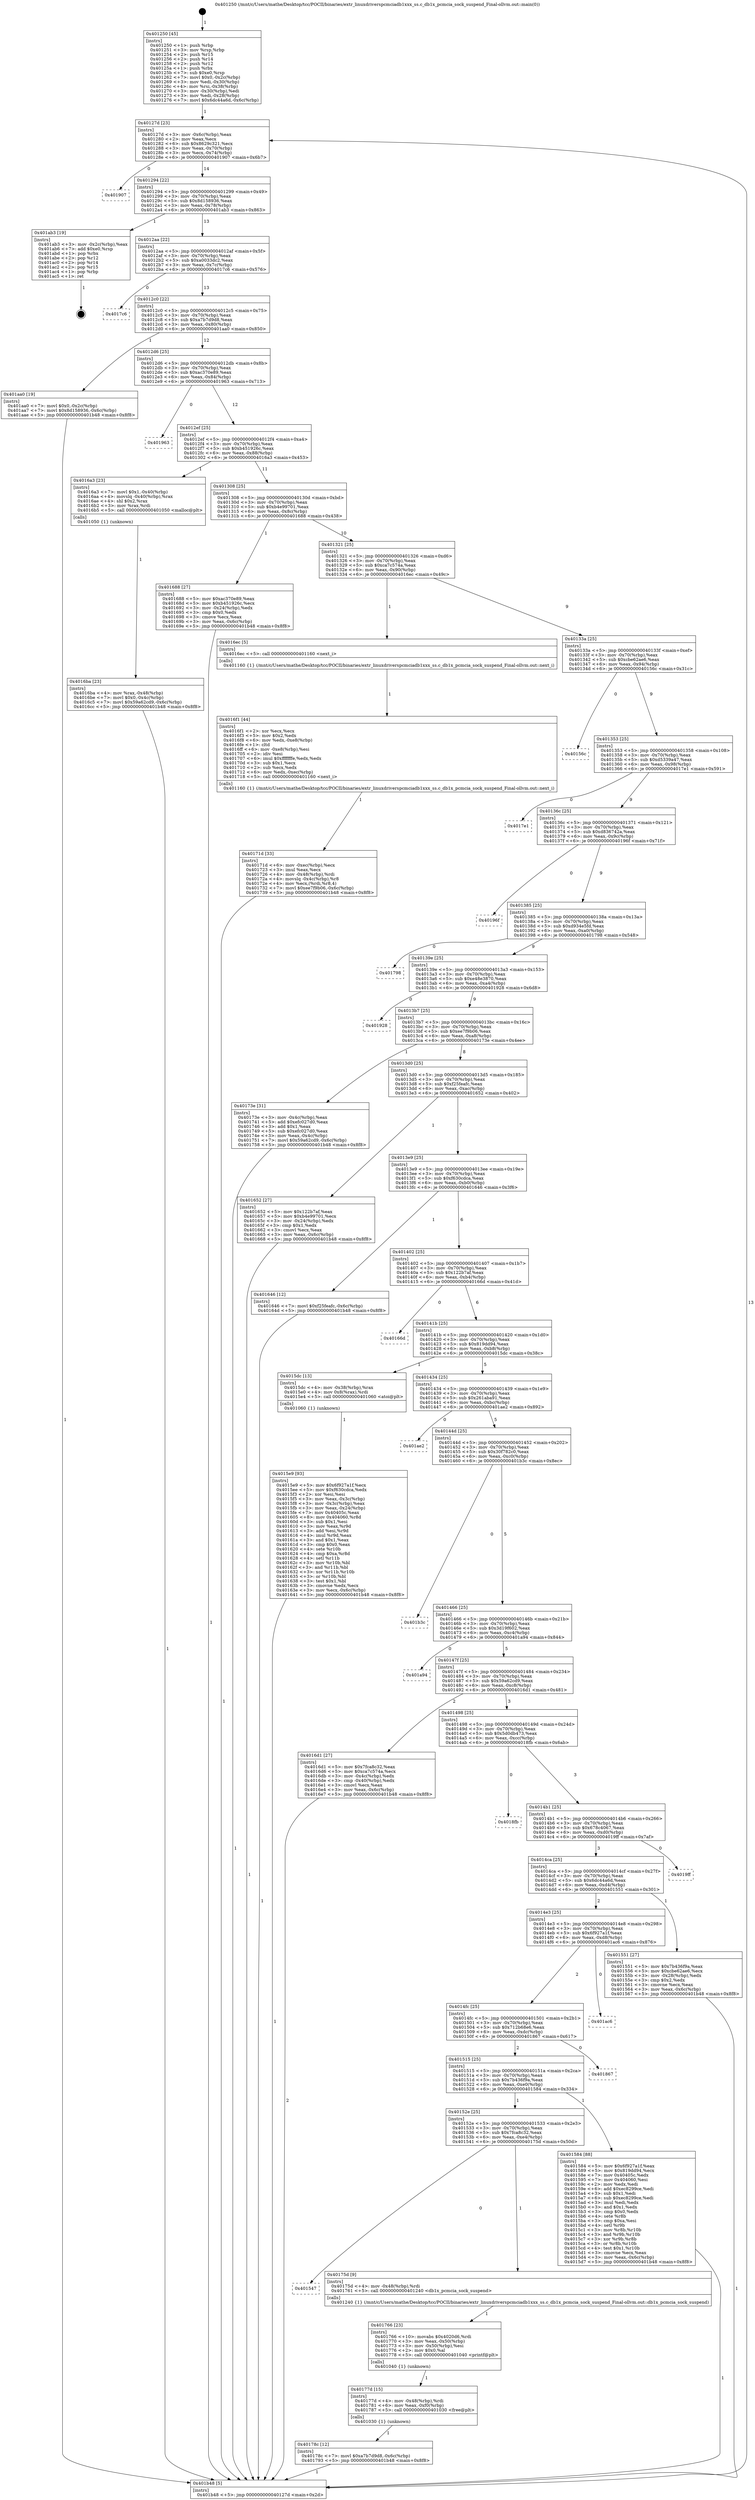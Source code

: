 digraph "0x401250" {
  label = "0x401250 (/mnt/c/Users/mathe/Desktop/tcc/POCII/binaries/extr_linuxdriverspcmciadb1xxx_ss.c_db1x_pcmcia_sock_suspend_Final-ollvm.out::main(0))"
  labelloc = "t"
  node[shape=record]

  Entry [label="",width=0.3,height=0.3,shape=circle,fillcolor=black,style=filled]
  "0x40127d" [label="{
     0x40127d [23]\l
     | [instrs]\l
     &nbsp;&nbsp;0x40127d \<+3\>: mov -0x6c(%rbp),%eax\l
     &nbsp;&nbsp;0x401280 \<+2\>: mov %eax,%ecx\l
     &nbsp;&nbsp;0x401282 \<+6\>: sub $0x8629c321,%ecx\l
     &nbsp;&nbsp;0x401288 \<+3\>: mov %eax,-0x70(%rbp)\l
     &nbsp;&nbsp;0x40128b \<+3\>: mov %ecx,-0x74(%rbp)\l
     &nbsp;&nbsp;0x40128e \<+6\>: je 0000000000401907 \<main+0x6b7\>\l
  }"]
  "0x401907" [label="{
     0x401907\l
  }", style=dashed]
  "0x401294" [label="{
     0x401294 [22]\l
     | [instrs]\l
     &nbsp;&nbsp;0x401294 \<+5\>: jmp 0000000000401299 \<main+0x49\>\l
     &nbsp;&nbsp;0x401299 \<+3\>: mov -0x70(%rbp),%eax\l
     &nbsp;&nbsp;0x40129c \<+5\>: sub $0x8d158936,%eax\l
     &nbsp;&nbsp;0x4012a1 \<+3\>: mov %eax,-0x78(%rbp)\l
     &nbsp;&nbsp;0x4012a4 \<+6\>: je 0000000000401ab3 \<main+0x863\>\l
  }"]
  Exit [label="",width=0.3,height=0.3,shape=circle,fillcolor=black,style=filled,peripheries=2]
  "0x401ab3" [label="{
     0x401ab3 [19]\l
     | [instrs]\l
     &nbsp;&nbsp;0x401ab3 \<+3\>: mov -0x2c(%rbp),%eax\l
     &nbsp;&nbsp;0x401ab6 \<+7\>: add $0xe0,%rsp\l
     &nbsp;&nbsp;0x401abd \<+1\>: pop %rbx\l
     &nbsp;&nbsp;0x401abe \<+2\>: pop %r12\l
     &nbsp;&nbsp;0x401ac0 \<+2\>: pop %r14\l
     &nbsp;&nbsp;0x401ac2 \<+2\>: pop %r15\l
     &nbsp;&nbsp;0x401ac4 \<+1\>: pop %rbp\l
     &nbsp;&nbsp;0x401ac5 \<+1\>: ret\l
  }"]
  "0x4012aa" [label="{
     0x4012aa [22]\l
     | [instrs]\l
     &nbsp;&nbsp;0x4012aa \<+5\>: jmp 00000000004012af \<main+0x5f\>\l
     &nbsp;&nbsp;0x4012af \<+3\>: mov -0x70(%rbp),%eax\l
     &nbsp;&nbsp;0x4012b2 \<+5\>: sub $0xa0033dc2,%eax\l
     &nbsp;&nbsp;0x4012b7 \<+3\>: mov %eax,-0x7c(%rbp)\l
     &nbsp;&nbsp;0x4012ba \<+6\>: je 00000000004017c6 \<main+0x576\>\l
  }"]
  "0x40178c" [label="{
     0x40178c [12]\l
     | [instrs]\l
     &nbsp;&nbsp;0x40178c \<+7\>: movl $0xa7b7d9d8,-0x6c(%rbp)\l
     &nbsp;&nbsp;0x401793 \<+5\>: jmp 0000000000401b48 \<main+0x8f8\>\l
  }"]
  "0x4017c6" [label="{
     0x4017c6\l
  }", style=dashed]
  "0x4012c0" [label="{
     0x4012c0 [22]\l
     | [instrs]\l
     &nbsp;&nbsp;0x4012c0 \<+5\>: jmp 00000000004012c5 \<main+0x75\>\l
     &nbsp;&nbsp;0x4012c5 \<+3\>: mov -0x70(%rbp),%eax\l
     &nbsp;&nbsp;0x4012c8 \<+5\>: sub $0xa7b7d9d8,%eax\l
     &nbsp;&nbsp;0x4012cd \<+3\>: mov %eax,-0x80(%rbp)\l
     &nbsp;&nbsp;0x4012d0 \<+6\>: je 0000000000401aa0 \<main+0x850\>\l
  }"]
  "0x40177d" [label="{
     0x40177d [15]\l
     | [instrs]\l
     &nbsp;&nbsp;0x40177d \<+4\>: mov -0x48(%rbp),%rdi\l
     &nbsp;&nbsp;0x401781 \<+6\>: mov %eax,-0xf0(%rbp)\l
     &nbsp;&nbsp;0x401787 \<+5\>: call 0000000000401030 \<free@plt\>\l
     | [calls]\l
     &nbsp;&nbsp;0x401030 \{1\} (unknown)\l
  }"]
  "0x401aa0" [label="{
     0x401aa0 [19]\l
     | [instrs]\l
     &nbsp;&nbsp;0x401aa0 \<+7\>: movl $0x0,-0x2c(%rbp)\l
     &nbsp;&nbsp;0x401aa7 \<+7\>: movl $0x8d158936,-0x6c(%rbp)\l
     &nbsp;&nbsp;0x401aae \<+5\>: jmp 0000000000401b48 \<main+0x8f8\>\l
  }"]
  "0x4012d6" [label="{
     0x4012d6 [25]\l
     | [instrs]\l
     &nbsp;&nbsp;0x4012d6 \<+5\>: jmp 00000000004012db \<main+0x8b\>\l
     &nbsp;&nbsp;0x4012db \<+3\>: mov -0x70(%rbp),%eax\l
     &nbsp;&nbsp;0x4012de \<+5\>: sub $0xac370e89,%eax\l
     &nbsp;&nbsp;0x4012e3 \<+6\>: mov %eax,-0x84(%rbp)\l
     &nbsp;&nbsp;0x4012e9 \<+6\>: je 0000000000401963 \<main+0x713\>\l
  }"]
  "0x401766" [label="{
     0x401766 [23]\l
     | [instrs]\l
     &nbsp;&nbsp;0x401766 \<+10\>: movabs $0x4020d6,%rdi\l
     &nbsp;&nbsp;0x401770 \<+3\>: mov %eax,-0x50(%rbp)\l
     &nbsp;&nbsp;0x401773 \<+3\>: mov -0x50(%rbp),%esi\l
     &nbsp;&nbsp;0x401776 \<+2\>: mov $0x0,%al\l
     &nbsp;&nbsp;0x401778 \<+5\>: call 0000000000401040 \<printf@plt\>\l
     | [calls]\l
     &nbsp;&nbsp;0x401040 \{1\} (unknown)\l
  }"]
  "0x401963" [label="{
     0x401963\l
  }", style=dashed]
  "0x4012ef" [label="{
     0x4012ef [25]\l
     | [instrs]\l
     &nbsp;&nbsp;0x4012ef \<+5\>: jmp 00000000004012f4 \<main+0xa4\>\l
     &nbsp;&nbsp;0x4012f4 \<+3\>: mov -0x70(%rbp),%eax\l
     &nbsp;&nbsp;0x4012f7 \<+5\>: sub $0xb451926c,%eax\l
     &nbsp;&nbsp;0x4012fc \<+6\>: mov %eax,-0x88(%rbp)\l
     &nbsp;&nbsp;0x401302 \<+6\>: je 00000000004016a3 \<main+0x453\>\l
  }"]
  "0x401547" [label="{
     0x401547\l
  }", style=dashed]
  "0x4016a3" [label="{
     0x4016a3 [23]\l
     | [instrs]\l
     &nbsp;&nbsp;0x4016a3 \<+7\>: movl $0x1,-0x40(%rbp)\l
     &nbsp;&nbsp;0x4016aa \<+4\>: movslq -0x40(%rbp),%rax\l
     &nbsp;&nbsp;0x4016ae \<+4\>: shl $0x2,%rax\l
     &nbsp;&nbsp;0x4016b2 \<+3\>: mov %rax,%rdi\l
     &nbsp;&nbsp;0x4016b5 \<+5\>: call 0000000000401050 \<malloc@plt\>\l
     | [calls]\l
     &nbsp;&nbsp;0x401050 \{1\} (unknown)\l
  }"]
  "0x401308" [label="{
     0x401308 [25]\l
     | [instrs]\l
     &nbsp;&nbsp;0x401308 \<+5\>: jmp 000000000040130d \<main+0xbd\>\l
     &nbsp;&nbsp;0x40130d \<+3\>: mov -0x70(%rbp),%eax\l
     &nbsp;&nbsp;0x401310 \<+5\>: sub $0xb4e99701,%eax\l
     &nbsp;&nbsp;0x401315 \<+6\>: mov %eax,-0x8c(%rbp)\l
     &nbsp;&nbsp;0x40131b \<+6\>: je 0000000000401688 \<main+0x438\>\l
  }"]
  "0x40175d" [label="{
     0x40175d [9]\l
     | [instrs]\l
     &nbsp;&nbsp;0x40175d \<+4\>: mov -0x48(%rbp),%rdi\l
     &nbsp;&nbsp;0x401761 \<+5\>: call 0000000000401240 \<db1x_pcmcia_sock_suspend\>\l
     | [calls]\l
     &nbsp;&nbsp;0x401240 \{1\} (/mnt/c/Users/mathe/Desktop/tcc/POCII/binaries/extr_linuxdriverspcmciadb1xxx_ss.c_db1x_pcmcia_sock_suspend_Final-ollvm.out::db1x_pcmcia_sock_suspend)\l
  }"]
  "0x401688" [label="{
     0x401688 [27]\l
     | [instrs]\l
     &nbsp;&nbsp;0x401688 \<+5\>: mov $0xac370e89,%eax\l
     &nbsp;&nbsp;0x40168d \<+5\>: mov $0xb451926c,%ecx\l
     &nbsp;&nbsp;0x401692 \<+3\>: mov -0x24(%rbp),%edx\l
     &nbsp;&nbsp;0x401695 \<+3\>: cmp $0x0,%edx\l
     &nbsp;&nbsp;0x401698 \<+3\>: cmove %ecx,%eax\l
     &nbsp;&nbsp;0x40169b \<+3\>: mov %eax,-0x6c(%rbp)\l
     &nbsp;&nbsp;0x40169e \<+5\>: jmp 0000000000401b48 \<main+0x8f8\>\l
  }"]
  "0x401321" [label="{
     0x401321 [25]\l
     | [instrs]\l
     &nbsp;&nbsp;0x401321 \<+5\>: jmp 0000000000401326 \<main+0xd6\>\l
     &nbsp;&nbsp;0x401326 \<+3\>: mov -0x70(%rbp),%eax\l
     &nbsp;&nbsp;0x401329 \<+5\>: sub $0xca7c574a,%eax\l
     &nbsp;&nbsp;0x40132e \<+6\>: mov %eax,-0x90(%rbp)\l
     &nbsp;&nbsp;0x401334 \<+6\>: je 00000000004016ec \<main+0x49c\>\l
  }"]
  "0x40171d" [label="{
     0x40171d [33]\l
     | [instrs]\l
     &nbsp;&nbsp;0x40171d \<+6\>: mov -0xec(%rbp),%ecx\l
     &nbsp;&nbsp;0x401723 \<+3\>: imul %eax,%ecx\l
     &nbsp;&nbsp;0x401726 \<+4\>: mov -0x48(%rbp),%rdi\l
     &nbsp;&nbsp;0x40172a \<+4\>: movslq -0x4c(%rbp),%r8\l
     &nbsp;&nbsp;0x40172e \<+4\>: mov %ecx,(%rdi,%r8,4)\l
     &nbsp;&nbsp;0x401732 \<+7\>: movl $0xee7f9b06,-0x6c(%rbp)\l
     &nbsp;&nbsp;0x401739 \<+5\>: jmp 0000000000401b48 \<main+0x8f8\>\l
  }"]
  "0x4016ec" [label="{
     0x4016ec [5]\l
     | [instrs]\l
     &nbsp;&nbsp;0x4016ec \<+5\>: call 0000000000401160 \<next_i\>\l
     | [calls]\l
     &nbsp;&nbsp;0x401160 \{1\} (/mnt/c/Users/mathe/Desktop/tcc/POCII/binaries/extr_linuxdriverspcmciadb1xxx_ss.c_db1x_pcmcia_sock_suspend_Final-ollvm.out::next_i)\l
  }"]
  "0x40133a" [label="{
     0x40133a [25]\l
     | [instrs]\l
     &nbsp;&nbsp;0x40133a \<+5\>: jmp 000000000040133f \<main+0xef\>\l
     &nbsp;&nbsp;0x40133f \<+3\>: mov -0x70(%rbp),%eax\l
     &nbsp;&nbsp;0x401342 \<+5\>: sub $0xcbe62ae6,%eax\l
     &nbsp;&nbsp;0x401347 \<+6\>: mov %eax,-0x94(%rbp)\l
     &nbsp;&nbsp;0x40134d \<+6\>: je 000000000040156c \<main+0x31c\>\l
  }"]
  "0x4016f1" [label="{
     0x4016f1 [44]\l
     | [instrs]\l
     &nbsp;&nbsp;0x4016f1 \<+2\>: xor %ecx,%ecx\l
     &nbsp;&nbsp;0x4016f3 \<+5\>: mov $0x2,%edx\l
     &nbsp;&nbsp;0x4016f8 \<+6\>: mov %edx,-0xe8(%rbp)\l
     &nbsp;&nbsp;0x4016fe \<+1\>: cltd\l
     &nbsp;&nbsp;0x4016ff \<+6\>: mov -0xe8(%rbp),%esi\l
     &nbsp;&nbsp;0x401705 \<+2\>: idiv %esi\l
     &nbsp;&nbsp;0x401707 \<+6\>: imul $0xfffffffe,%edx,%edx\l
     &nbsp;&nbsp;0x40170d \<+3\>: sub $0x1,%ecx\l
     &nbsp;&nbsp;0x401710 \<+2\>: sub %ecx,%edx\l
     &nbsp;&nbsp;0x401712 \<+6\>: mov %edx,-0xec(%rbp)\l
     &nbsp;&nbsp;0x401718 \<+5\>: call 0000000000401160 \<next_i\>\l
     | [calls]\l
     &nbsp;&nbsp;0x401160 \{1\} (/mnt/c/Users/mathe/Desktop/tcc/POCII/binaries/extr_linuxdriverspcmciadb1xxx_ss.c_db1x_pcmcia_sock_suspend_Final-ollvm.out::next_i)\l
  }"]
  "0x40156c" [label="{
     0x40156c\l
  }", style=dashed]
  "0x401353" [label="{
     0x401353 [25]\l
     | [instrs]\l
     &nbsp;&nbsp;0x401353 \<+5\>: jmp 0000000000401358 \<main+0x108\>\l
     &nbsp;&nbsp;0x401358 \<+3\>: mov -0x70(%rbp),%eax\l
     &nbsp;&nbsp;0x40135b \<+5\>: sub $0xd5339a47,%eax\l
     &nbsp;&nbsp;0x401360 \<+6\>: mov %eax,-0x98(%rbp)\l
     &nbsp;&nbsp;0x401366 \<+6\>: je 00000000004017e1 \<main+0x591\>\l
  }"]
  "0x4016ba" [label="{
     0x4016ba [23]\l
     | [instrs]\l
     &nbsp;&nbsp;0x4016ba \<+4\>: mov %rax,-0x48(%rbp)\l
     &nbsp;&nbsp;0x4016be \<+7\>: movl $0x0,-0x4c(%rbp)\l
     &nbsp;&nbsp;0x4016c5 \<+7\>: movl $0x59a62cd9,-0x6c(%rbp)\l
     &nbsp;&nbsp;0x4016cc \<+5\>: jmp 0000000000401b48 \<main+0x8f8\>\l
  }"]
  "0x4017e1" [label="{
     0x4017e1\l
  }", style=dashed]
  "0x40136c" [label="{
     0x40136c [25]\l
     | [instrs]\l
     &nbsp;&nbsp;0x40136c \<+5\>: jmp 0000000000401371 \<main+0x121\>\l
     &nbsp;&nbsp;0x401371 \<+3\>: mov -0x70(%rbp),%eax\l
     &nbsp;&nbsp;0x401374 \<+5\>: sub $0xd836742a,%eax\l
     &nbsp;&nbsp;0x401379 \<+6\>: mov %eax,-0x9c(%rbp)\l
     &nbsp;&nbsp;0x40137f \<+6\>: je 000000000040196f \<main+0x71f\>\l
  }"]
  "0x4015e9" [label="{
     0x4015e9 [93]\l
     | [instrs]\l
     &nbsp;&nbsp;0x4015e9 \<+5\>: mov $0x6f927a1f,%ecx\l
     &nbsp;&nbsp;0x4015ee \<+5\>: mov $0xf630cdca,%edx\l
     &nbsp;&nbsp;0x4015f3 \<+2\>: xor %esi,%esi\l
     &nbsp;&nbsp;0x4015f5 \<+3\>: mov %eax,-0x3c(%rbp)\l
     &nbsp;&nbsp;0x4015f8 \<+3\>: mov -0x3c(%rbp),%eax\l
     &nbsp;&nbsp;0x4015fb \<+3\>: mov %eax,-0x24(%rbp)\l
     &nbsp;&nbsp;0x4015fe \<+7\>: mov 0x40405c,%eax\l
     &nbsp;&nbsp;0x401605 \<+8\>: mov 0x404060,%r8d\l
     &nbsp;&nbsp;0x40160d \<+3\>: sub $0x1,%esi\l
     &nbsp;&nbsp;0x401610 \<+3\>: mov %eax,%r9d\l
     &nbsp;&nbsp;0x401613 \<+3\>: add %esi,%r9d\l
     &nbsp;&nbsp;0x401616 \<+4\>: imul %r9d,%eax\l
     &nbsp;&nbsp;0x40161a \<+3\>: and $0x1,%eax\l
     &nbsp;&nbsp;0x40161d \<+3\>: cmp $0x0,%eax\l
     &nbsp;&nbsp;0x401620 \<+4\>: sete %r10b\l
     &nbsp;&nbsp;0x401624 \<+4\>: cmp $0xa,%r8d\l
     &nbsp;&nbsp;0x401628 \<+4\>: setl %r11b\l
     &nbsp;&nbsp;0x40162c \<+3\>: mov %r10b,%bl\l
     &nbsp;&nbsp;0x40162f \<+3\>: and %r11b,%bl\l
     &nbsp;&nbsp;0x401632 \<+3\>: xor %r11b,%r10b\l
     &nbsp;&nbsp;0x401635 \<+3\>: or %r10b,%bl\l
     &nbsp;&nbsp;0x401638 \<+3\>: test $0x1,%bl\l
     &nbsp;&nbsp;0x40163b \<+3\>: cmovne %edx,%ecx\l
     &nbsp;&nbsp;0x40163e \<+3\>: mov %ecx,-0x6c(%rbp)\l
     &nbsp;&nbsp;0x401641 \<+5\>: jmp 0000000000401b48 \<main+0x8f8\>\l
  }"]
  "0x40196f" [label="{
     0x40196f\l
  }", style=dashed]
  "0x401385" [label="{
     0x401385 [25]\l
     | [instrs]\l
     &nbsp;&nbsp;0x401385 \<+5\>: jmp 000000000040138a \<main+0x13a\>\l
     &nbsp;&nbsp;0x40138a \<+3\>: mov -0x70(%rbp),%eax\l
     &nbsp;&nbsp;0x40138d \<+5\>: sub $0xd934e5fd,%eax\l
     &nbsp;&nbsp;0x401392 \<+6\>: mov %eax,-0xa0(%rbp)\l
     &nbsp;&nbsp;0x401398 \<+6\>: je 0000000000401798 \<main+0x548\>\l
  }"]
  "0x40152e" [label="{
     0x40152e [25]\l
     | [instrs]\l
     &nbsp;&nbsp;0x40152e \<+5\>: jmp 0000000000401533 \<main+0x2e3\>\l
     &nbsp;&nbsp;0x401533 \<+3\>: mov -0x70(%rbp),%eax\l
     &nbsp;&nbsp;0x401536 \<+5\>: sub $0x7fca8c32,%eax\l
     &nbsp;&nbsp;0x40153b \<+6\>: mov %eax,-0xe4(%rbp)\l
     &nbsp;&nbsp;0x401541 \<+6\>: je 000000000040175d \<main+0x50d\>\l
  }"]
  "0x401798" [label="{
     0x401798\l
  }", style=dashed]
  "0x40139e" [label="{
     0x40139e [25]\l
     | [instrs]\l
     &nbsp;&nbsp;0x40139e \<+5\>: jmp 00000000004013a3 \<main+0x153\>\l
     &nbsp;&nbsp;0x4013a3 \<+3\>: mov -0x70(%rbp),%eax\l
     &nbsp;&nbsp;0x4013a6 \<+5\>: sub $0xe48e3870,%eax\l
     &nbsp;&nbsp;0x4013ab \<+6\>: mov %eax,-0xa4(%rbp)\l
     &nbsp;&nbsp;0x4013b1 \<+6\>: je 0000000000401928 \<main+0x6d8\>\l
  }"]
  "0x401584" [label="{
     0x401584 [88]\l
     | [instrs]\l
     &nbsp;&nbsp;0x401584 \<+5\>: mov $0x6f927a1f,%eax\l
     &nbsp;&nbsp;0x401589 \<+5\>: mov $0x819dd94,%ecx\l
     &nbsp;&nbsp;0x40158e \<+7\>: mov 0x40405c,%edx\l
     &nbsp;&nbsp;0x401595 \<+7\>: mov 0x404060,%esi\l
     &nbsp;&nbsp;0x40159c \<+2\>: mov %edx,%edi\l
     &nbsp;&nbsp;0x40159e \<+6\>: add $0xec8299ce,%edi\l
     &nbsp;&nbsp;0x4015a4 \<+3\>: sub $0x1,%edi\l
     &nbsp;&nbsp;0x4015a7 \<+6\>: sub $0xec8299ce,%edi\l
     &nbsp;&nbsp;0x4015ad \<+3\>: imul %edi,%edx\l
     &nbsp;&nbsp;0x4015b0 \<+3\>: and $0x1,%edx\l
     &nbsp;&nbsp;0x4015b3 \<+3\>: cmp $0x0,%edx\l
     &nbsp;&nbsp;0x4015b6 \<+4\>: sete %r8b\l
     &nbsp;&nbsp;0x4015ba \<+3\>: cmp $0xa,%esi\l
     &nbsp;&nbsp;0x4015bd \<+4\>: setl %r9b\l
     &nbsp;&nbsp;0x4015c1 \<+3\>: mov %r8b,%r10b\l
     &nbsp;&nbsp;0x4015c4 \<+3\>: and %r9b,%r10b\l
     &nbsp;&nbsp;0x4015c7 \<+3\>: xor %r9b,%r8b\l
     &nbsp;&nbsp;0x4015ca \<+3\>: or %r8b,%r10b\l
     &nbsp;&nbsp;0x4015cd \<+4\>: test $0x1,%r10b\l
     &nbsp;&nbsp;0x4015d1 \<+3\>: cmovne %ecx,%eax\l
     &nbsp;&nbsp;0x4015d4 \<+3\>: mov %eax,-0x6c(%rbp)\l
     &nbsp;&nbsp;0x4015d7 \<+5\>: jmp 0000000000401b48 \<main+0x8f8\>\l
  }"]
  "0x401928" [label="{
     0x401928\l
  }", style=dashed]
  "0x4013b7" [label="{
     0x4013b7 [25]\l
     | [instrs]\l
     &nbsp;&nbsp;0x4013b7 \<+5\>: jmp 00000000004013bc \<main+0x16c\>\l
     &nbsp;&nbsp;0x4013bc \<+3\>: mov -0x70(%rbp),%eax\l
     &nbsp;&nbsp;0x4013bf \<+5\>: sub $0xee7f9b06,%eax\l
     &nbsp;&nbsp;0x4013c4 \<+6\>: mov %eax,-0xa8(%rbp)\l
     &nbsp;&nbsp;0x4013ca \<+6\>: je 000000000040173e \<main+0x4ee\>\l
  }"]
  "0x401515" [label="{
     0x401515 [25]\l
     | [instrs]\l
     &nbsp;&nbsp;0x401515 \<+5\>: jmp 000000000040151a \<main+0x2ca\>\l
     &nbsp;&nbsp;0x40151a \<+3\>: mov -0x70(%rbp),%eax\l
     &nbsp;&nbsp;0x40151d \<+5\>: sub $0x7b436f9a,%eax\l
     &nbsp;&nbsp;0x401522 \<+6\>: mov %eax,-0xe0(%rbp)\l
     &nbsp;&nbsp;0x401528 \<+6\>: je 0000000000401584 \<main+0x334\>\l
  }"]
  "0x40173e" [label="{
     0x40173e [31]\l
     | [instrs]\l
     &nbsp;&nbsp;0x40173e \<+3\>: mov -0x4c(%rbp),%eax\l
     &nbsp;&nbsp;0x401741 \<+5\>: add $0xefc027d0,%eax\l
     &nbsp;&nbsp;0x401746 \<+3\>: add $0x1,%eax\l
     &nbsp;&nbsp;0x401749 \<+5\>: sub $0xefc027d0,%eax\l
     &nbsp;&nbsp;0x40174e \<+3\>: mov %eax,-0x4c(%rbp)\l
     &nbsp;&nbsp;0x401751 \<+7\>: movl $0x59a62cd9,-0x6c(%rbp)\l
     &nbsp;&nbsp;0x401758 \<+5\>: jmp 0000000000401b48 \<main+0x8f8\>\l
  }"]
  "0x4013d0" [label="{
     0x4013d0 [25]\l
     | [instrs]\l
     &nbsp;&nbsp;0x4013d0 \<+5\>: jmp 00000000004013d5 \<main+0x185\>\l
     &nbsp;&nbsp;0x4013d5 \<+3\>: mov -0x70(%rbp),%eax\l
     &nbsp;&nbsp;0x4013d8 \<+5\>: sub $0xf25feafc,%eax\l
     &nbsp;&nbsp;0x4013dd \<+6\>: mov %eax,-0xac(%rbp)\l
     &nbsp;&nbsp;0x4013e3 \<+6\>: je 0000000000401652 \<main+0x402\>\l
  }"]
  "0x401867" [label="{
     0x401867\l
  }", style=dashed]
  "0x401652" [label="{
     0x401652 [27]\l
     | [instrs]\l
     &nbsp;&nbsp;0x401652 \<+5\>: mov $0x122b7af,%eax\l
     &nbsp;&nbsp;0x401657 \<+5\>: mov $0xb4e99701,%ecx\l
     &nbsp;&nbsp;0x40165c \<+3\>: mov -0x24(%rbp),%edx\l
     &nbsp;&nbsp;0x40165f \<+3\>: cmp $0x1,%edx\l
     &nbsp;&nbsp;0x401662 \<+3\>: cmovl %ecx,%eax\l
     &nbsp;&nbsp;0x401665 \<+3\>: mov %eax,-0x6c(%rbp)\l
     &nbsp;&nbsp;0x401668 \<+5\>: jmp 0000000000401b48 \<main+0x8f8\>\l
  }"]
  "0x4013e9" [label="{
     0x4013e9 [25]\l
     | [instrs]\l
     &nbsp;&nbsp;0x4013e9 \<+5\>: jmp 00000000004013ee \<main+0x19e\>\l
     &nbsp;&nbsp;0x4013ee \<+3\>: mov -0x70(%rbp),%eax\l
     &nbsp;&nbsp;0x4013f1 \<+5\>: sub $0xf630cdca,%eax\l
     &nbsp;&nbsp;0x4013f6 \<+6\>: mov %eax,-0xb0(%rbp)\l
     &nbsp;&nbsp;0x4013fc \<+6\>: je 0000000000401646 \<main+0x3f6\>\l
  }"]
  "0x4014fc" [label="{
     0x4014fc [25]\l
     | [instrs]\l
     &nbsp;&nbsp;0x4014fc \<+5\>: jmp 0000000000401501 \<main+0x2b1\>\l
     &nbsp;&nbsp;0x401501 \<+3\>: mov -0x70(%rbp),%eax\l
     &nbsp;&nbsp;0x401504 \<+5\>: sub $0x712b68e6,%eax\l
     &nbsp;&nbsp;0x401509 \<+6\>: mov %eax,-0xdc(%rbp)\l
     &nbsp;&nbsp;0x40150f \<+6\>: je 0000000000401867 \<main+0x617\>\l
  }"]
  "0x401646" [label="{
     0x401646 [12]\l
     | [instrs]\l
     &nbsp;&nbsp;0x401646 \<+7\>: movl $0xf25feafc,-0x6c(%rbp)\l
     &nbsp;&nbsp;0x40164d \<+5\>: jmp 0000000000401b48 \<main+0x8f8\>\l
  }"]
  "0x401402" [label="{
     0x401402 [25]\l
     | [instrs]\l
     &nbsp;&nbsp;0x401402 \<+5\>: jmp 0000000000401407 \<main+0x1b7\>\l
     &nbsp;&nbsp;0x401407 \<+3\>: mov -0x70(%rbp),%eax\l
     &nbsp;&nbsp;0x40140a \<+5\>: sub $0x122b7af,%eax\l
     &nbsp;&nbsp;0x40140f \<+6\>: mov %eax,-0xb4(%rbp)\l
     &nbsp;&nbsp;0x401415 \<+6\>: je 000000000040166d \<main+0x41d\>\l
  }"]
  "0x401ac6" [label="{
     0x401ac6\l
  }", style=dashed]
  "0x40166d" [label="{
     0x40166d\l
  }", style=dashed]
  "0x40141b" [label="{
     0x40141b [25]\l
     | [instrs]\l
     &nbsp;&nbsp;0x40141b \<+5\>: jmp 0000000000401420 \<main+0x1d0\>\l
     &nbsp;&nbsp;0x401420 \<+3\>: mov -0x70(%rbp),%eax\l
     &nbsp;&nbsp;0x401423 \<+5\>: sub $0x819dd94,%eax\l
     &nbsp;&nbsp;0x401428 \<+6\>: mov %eax,-0xb8(%rbp)\l
     &nbsp;&nbsp;0x40142e \<+6\>: je 00000000004015dc \<main+0x38c\>\l
  }"]
  "0x401250" [label="{
     0x401250 [45]\l
     | [instrs]\l
     &nbsp;&nbsp;0x401250 \<+1\>: push %rbp\l
     &nbsp;&nbsp;0x401251 \<+3\>: mov %rsp,%rbp\l
     &nbsp;&nbsp;0x401254 \<+2\>: push %r15\l
     &nbsp;&nbsp;0x401256 \<+2\>: push %r14\l
     &nbsp;&nbsp;0x401258 \<+2\>: push %r12\l
     &nbsp;&nbsp;0x40125a \<+1\>: push %rbx\l
     &nbsp;&nbsp;0x40125b \<+7\>: sub $0xe0,%rsp\l
     &nbsp;&nbsp;0x401262 \<+7\>: movl $0x0,-0x2c(%rbp)\l
     &nbsp;&nbsp;0x401269 \<+3\>: mov %edi,-0x30(%rbp)\l
     &nbsp;&nbsp;0x40126c \<+4\>: mov %rsi,-0x38(%rbp)\l
     &nbsp;&nbsp;0x401270 \<+3\>: mov -0x30(%rbp),%edi\l
     &nbsp;&nbsp;0x401273 \<+3\>: mov %edi,-0x28(%rbp)\l
     &nbsp;&nbsp;0x401276 \<+7\>: movl $0x6dc44a6d,-0x6c(%rbp)\l
  }"]
  "0x4015dc" [label="{
     0x4015dc [13]\l
     | [instrs]\l
     &nbsp;&nbsp;0x4015dc \<+4\>: mov -0x38(%rbp),%rax\l
     &nbsp;&nbsp;0x4015e0 \<+4\>: mov 0x8(%rax),%rdi\l
     &nbsp;&nbsp;0x4015e4 \<+5\>: call 0000000000401060 \<atoi@plt\>\l
     | [calls]\l
     &nbsp;&nbsp;0x401060 \{1\} (unknown)\l
  }"]
  "0x401434" [label="{
     0x401434 [25]\l
     | [instrs]\l
     &nbsp;&nbsp;0x401434 \<+5\>: jmp 0000000000401439 \<main+0x1e9\>\l
     &nbsp;&nbsp;0x401439 \<+3\>: mov -0x70(%rbp),%eax\l
     &nbsp;&nbsp;0x40143c \<+5\>: sub $0x261aba91,%eax\l
     &nbsp;&nbsp;0x401441 \<+6\>: mov %eax,-0xbc(%rbp)\l
     &nbsp;&nbsp;0x401447 \<+6\>: je 0000000000401ae2 \<main+0x892\>\l
  }"]
  "0x401b48" [label="{
     0x401b48 [5]\l
     | [instrs]\l
     &nbsp;&nbsp;0x401b48 \<+5\>: jmp 000000000040127d \<main+0x2d\>\l
  }"]
  "0x401ae2" [label="{
     0x401ae2\l
  }", style=dashed]
  "0x40144d" [label="{
     0x40144d [25]\l
     | [instrs]\l
     &nbsp;&nbsp;0x40144d \<+5\>: jmp 0000000000401452 \<main+0x202\>\l
     &nbsp;&nbsp;0x401452 \<+3\>: mov -0x70(%rbp),%eax\l
     &nbsp;&nbsp;0x401455 \<+5\>: sub $0x30f782c0,%eax\l
     &nbsp;&nbsp;0x40145a \<+6\>: mov %eax,-0xc0(%rbp)\l
     &nbsp;&nbsp;0x401460 \<+6\>: je 0000000000401b3c \<main+0x8ec\>\l
  }"]
  "0x4014e3" [label="{
     0x4014e3 [25]\l
     | [instrs]\l
     &nbsp;&nbsp;0x4014e3 \<+5\>: jmp 00000000004014e8 \<main+0x298\>\l
     &nbsp;&nbsp;0x4014e8 \<+3\>: mov -0x70(%rbp),%eax\l
     &nbsp;&nbsp;0x4014eb \<+5\>: sub $0x6f927a1f,%eax\l
     &nbsp;&nbsp;0x4014f0 \<+6\>: mov %eax,-0xd8(%rbp)\l
     &nbsp;&nbsp;0x4014f6 \<+6\>: je 0000000000401ac6 \<main+0x876\>\l
  }"]
  "0x401b3c" [label="{
     0x401b3c\l
  }", style=dashed]
  "0x401466" [label="{
     0x401466 [25]\l
     | [instrs]\l
     &nbsp;&nbsp;0x401466 \<+5\>: jmp 000000000040146b \<main+0x21b\>\l
     &nbsp;&nbsp;0x40146b \<+3\>: mov -0x70(%rbp),%eax\l
     &nbsp;&nbsp;0x40146e \<+5\>: sub $0x3d19f602,%eax\l
     &nbsp;&nbsp;0x401473 \<+6\>: mov %eax,-0xc4(%rbp)\l
     &nbsp;&nbsp;0x401479 \<+6\>: je 0000000000401a94 \<main+0x844\>\l
  }"]
  "0x401551" [label="{
     0x401551 [27]\l
     | [instrs]\l
     &nbsp;&nbsp;0x401551 \<+5\>: mov $0x7b436f9a,%eax\l
     &nbsp;&nbsp;0x401556 \<+5\>: mov $0xcbe62ae6,%ecx\l
     &nbsp;&nbsp;0x40155b \<+3\>: mov -0x28(%rbp),%edx\l
     &nbsp;&nbsp;0x40155e \<+3\>: cmp $0x2,%edx\l
     &nbsp;&nbsp;0x401561 \<+3\>: cmovne %ecx,%eax\l
     &nbsp;&nbsp;0x401564 \<+3\>: mov %eax,-0x6c(%rbp)\l
     &nbsp;&nbsp;0x401567 \<+5\>: jmp 0000000000401b48 \<main+0x8f8\>\l
  }"]
  "0x401a94" [label="{
     0x401a94\l
  }", style=dashed]
  "0x40147f" [label="{
     0x40147f [25]\l
     | [instrs]\l
     &nbsp;&nbsp;0x40147f \<+5\>: jmp 0000000000401484 \<main+0x234\>\l
     &nbsp;&nbsp;0x401484 \<+3\>: mov -0x70(%rbp),%eax\l
     &nbsp;&nbsp;0x401487 \<+5\>: sub $0x59a62cd9,%eax\l
     &nbsp;&nbsp;0x40148c \<+6\>: mov %eax,-0xc8(%rbp)\l
     &nbsp;&nbsp;0x401492 \<+6\>: je 00000000004016d1 \<main+0x481\>\l
  }"]
  "0x4014ca" [label="{
     0x4014ca [25]\l
     | [instrs]\l
     &nbsp;&nbsp;0x4014ca \<+5\>: jmp 00000000004014cf \<main+0x27f\>\l
     &nbsp;&nbsp;0x4014cf \<+3\>: mov -0x70(%rbp),%eax\l
     &nbsp;&nbsp;0x4014d2 \<+5\>: sub $0x6dc44a6d,%eax\l
     &nbsp;&nbsp;0x4014d7 \<+6\>: mov %eax,-0xd4(%rbp)\l
     &nbsp;&nbsp;0x4014dd \<+6\>: je 0000000000401551 \<main+0x301\>\l
  }"]
  "0x4016d1" [label="{
     0x4016d1 [27]\l
     | [instrs]\l
     &nbsp;&nbsp;0x4016d1 \<+5\>: mov $0x7fca8c32,%eax\l
     &nbsp;&nbsp;0x4016d6 \<+5\>: mov $0xca7c574a,%ecx\l
     &nbsp;&nbsp;0x4016db \<+3\>: mov -0x4c(%rbp),%edx\l
     &nbsp;&nbsp;0x4016de \<+3\>: cmp -0x40(%rbp),%edx\l
     &nbsp;&nbsp;0x4016e1 \<+3\>: cmovl %ecx,%eax\l
     &nbsp;&nbsp;0x4016e4 \<+3\>: mov %eax,-0x6c(%rbp)\l
     &nbsp;&nbsp;0x4016e7 \<+5\>: jmp 0000000000401b48 \<main+0x8f8\>\l
  }"]
  "0x401498" [label="{
     0x401498 [25]\l
     | [instrs]\l
     &nbsp;&nbsp;0x401498 \<+5\>: jmp 000000000040149d \<main+0x24d\>\l
     &nbsp;&nbsp;0x40149d \<+3\>: mov -0x70(%rbp),%eax\l
     &nbsp;&nbsp;0x4014a0 \<+5\>: sub $0x5d0db473,%eax\l
     &nbsp;&nbsp;0x4014a5 \<+6\>: mov %eax,-0xcc(%rbp)\l
     &nbsp;&nbsp;0x4014ab \<+6\>: je 00000000004018fb \<main+0x6ab\>\l
  }"]
  "0x4019ff" [label="{
     0x4019ff\l
  }", style=dashed]
  "0x4018fb" [label="{
     0x4018fb\l
  }", style=dashed]
  "0x4014b1" [label="{
     0x4014b1 [25]\l
     | [instrs]\l
     &nbsp;&nbsp;0x4014b1 \<+5\>: jmp 00000000004014b6 \<main+0x266\>\l
     &nbsp;&nbsp;0x4014b6 \<+3\>: mov -0x70(%rbp),%eax\l
     &nbsp;&nbsp;0x4014b9 \<+5\>: sub $0x678c4067,%eax\l
     &nbsp;&nbsp;0x4014be \<+6\>: mov %eax,-0xd0(%rbp)\l
     &nbsp;&nbsp;0x4014c4 \<+6\>: je 00000000004019ff \<main+0x7af\>\l
  }"]
  Entry -> "0x401250" [label=" 1"]
  "0x40127d" -> "0x401907" [label=" 0"]
  "0x40127d" -> "0x401294" [label=" 14"]
  "0x401ab3" -> Exit [label=" 1"]
  "0x401294" -> "0x401ab3" [label=" 1"]
  "0x401294" -> "0x4012aa" [label=" 13"]
  "0x401aa0" -> "0x401b48" [label=" 1"]
  "0x4012aa" -> "0x4017c6" [label=" 0"]
  "0x4012aa" -> "0x4012c0" [label=" 13"]
  "0x40178c" -> "0x401b48" [label=" 1"]
  "0x4012c0" -> "0x401aa0" [label=" 1"]
  "0x4012c0" -> "0x4012d6" [label=" 12"]
  "0x40177d" -> "0x40178c" [label=" 1"]
  "0x4012d6" -> "0x401963" [label=" 0"]
  "0x4012d6" -> "0x4012ef" [label=" 12"]
  "0x401766" -> "0x40177d" [label=" 1"]
  "0x4012ef" -> "0x4016a3" [label=" 1"]
  "0x4012ef" -> "0x401308" [label=" 11"]
  "0x40175d" -> "0x401766" [label=" 1"]
  "0x401308" -> "0x401688" [label=" 1"]
  "0x401308" -> "0x401321" [label=" 10"]
  "0x40152e" -> "0x401547" [label=" 0"]
  "0x401321" -> "0x4016ec" [label=" 1"]
  "0x401321" -> "0x40133a" [label=" 9"]
  "0x40152e" -> "0x40175d" [label=" 1"]
  "0x40133a" -> "0x40156c" [label=" 0"]
  "0x40133a" -> "0x401353" [label=" 9"]
  "0x40173e" -> "0x401b48" [label=" 1"]
  "0x401353" -> "0x4017e1" [label=" 0"]
  "0x401353" -> "0x40136c" [label=" 9"]
  "0x40171d" -> "0x401b48" [label=" 1"]
  "0x40136c" -> "0x40196f" [label=" 0"]
  "0x40136c" -> "0x401385" [label=" 9"]
  "0x4016f1" -> "0x40171d" [label=" 1"]
  "0x401385" -> "0x401798" [label=" 0"]
  "0x401385" -> "0x40139e" [label=" 9"]
  "0x4016ec" -> "0x4016f1" [label=" 1"]
  "0x40139e" -> "0x401928" [label=" 0"]
  "0x40139e" -> "0x4013b7" [label=" 9"]
  "0x4016d1" -> "0x401b48" [label=" 2"]
  "0x4013b7" -> "0x40173e" [label=" 1"]
  "0x4013b7" -> "0x4013d0" [label=" 8"]
  "0x4016a3" -> "0x4016ba" [label=" 1"]
  "0x4013d0" -> "0x401652" [label=" 1"]
  "0x4013d0" -> "0x4013e9" [label=" 7"]
  "0x401688" -> "0x401b48" [label=" 1"]
  "0x4013e9" -> "0x401646" [label=" 1"]
  "0x4013e9" -> "0x401402" [label=" 6"]
  "0x401646" -> "0x401b48" [label=" 1"]
  "0x401402" -> "0x40166d" [label=" 0"]
  "0x401402" -> "0x40141b" [label=" 6"]
  "0x4015e9" -> "0x401b48" [label=" 1"]
  "0x40141b" -> "0x4015dc" [label=" 1"]
  "0x40141b" -> "0x401434" [label=" 5"]
  "0x401584" -> "0x401b48" [label=" 1"]
  "0x401434" -> "0x401ae2" [label=" 0"]
  "0x401434" -> "0x40144d" [label=" 5"]
  "0x401515" -> "0x40152e" [label=" 1"]
  "0x40144d" -> "0x401b3c" [label=" 0"]
  "0x40144d" -> "0x401466" [label=" 5"]
  "0x401515" -> "0x401584" [label=" 1"]
  "0x401466" -> "0x401a94" [label=" 0"]
  "0x401466" -> "0x40147f" [label=" 5"]
  "0x4016ba" -> "0x401b48" [label=" 1"]
  "0x40147f" -> "0x4016d1" [label=" 2"]
  "0x40147f" -> "0x401498" [label=" 3"]
  "0x4014fc" -> "0x401867" [label=" 0"]
  "0x401498" -> "0x4018fb" [label=" 0"]
  "0x401498" -> "0x4014b1" [label=" 3"]
  "0x401652" -> "0x401b48" [label=" 1"]
  "0x4014b1" -> "0x4019ff" [label=" 0"]
  "0x4014b1" -> "0x4014ca" [label=" 3"]
  "0x4014fc" -> "0x401515" [label=" 2"]
  "0x4014ca" -> "0x401551" [label=" 1"]
  "0x4014ca" -> "0x4014e3" [label=" 2"]
  "0x401551" -> "0x401b48" [label=" 1"]
  "0x401250" -> "0x40127d" [label=" 1"]
  "0x401b48" -> "0x40127d" [label=" 13"]
  "0x4015dc" -> "0x4015e9" [label=" 1"]
  "0x4014e3" -> "0x401ac6" [label=" 0"]
  "0x4014e3" -> "0x4014fc" [label=" 2"]
}
